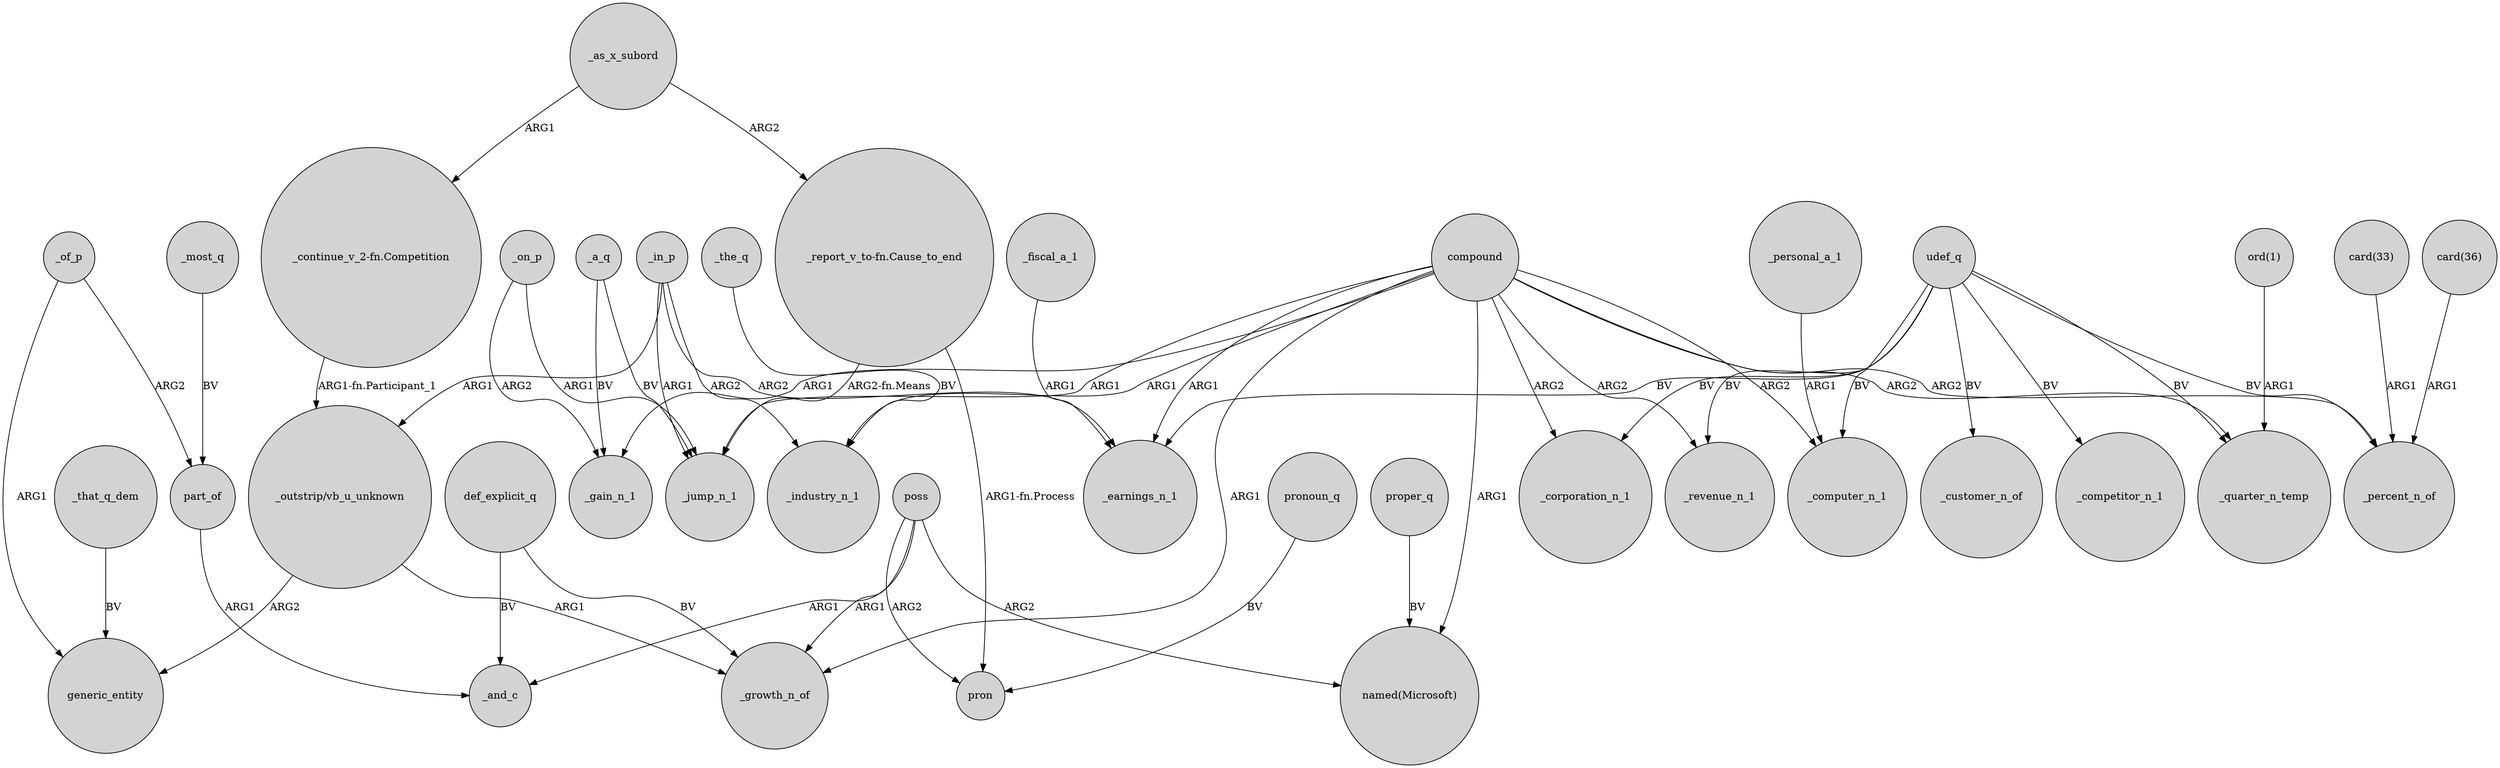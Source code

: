 digraph {
	node [shape=circle style=filled]
	_on_p -> _gain_n_1 [label=ARG2]
	_of_p -> part_of [label=ARG2]
	_a_q -> _jump_n_1 [label=BV]
	"_outstrip/vb_u_unknown" -> generic_entity [label=ARG2]
	_as_x_subord -> "_continue_v_2-fn.Competition" [label=ARG1]
	compound -> _revenue_n_1 [label=ARG2]
	_in_p -> _jump_n_1 [label=ARG1]
	_of_p -> generic_entity [label=ARG1]
	compound -> _computer_n_1 [label=ARG2]
	poss -> _growth_n_of [label=ARG1]
	_as_x_subord -> "_report_v_to-fn.Cause_to_end" [label=ARG2]
	poss -> "named(Microsoft)" [label=ARG2]
	proper_q -> "named(Microsoft)" [label=BV]
	udef_q -> _revenue_n_1 [label=BV]
	compound -> _industry_n_1 [label=ARG1]
	_in_p -> _earnings_n_1 [label=ARG2]
	def_explicit_q -> _and_c [label=BV]
	pronoun_q -> pron [label=BV]
	"_outstrip/vb_u_unknown" -> _growth_n_of [label=ARG1]
	poss -> pron [label=ARG2]
	compound -> _quarter_n_temp [label=ARG2]
	compound -> "named(Microsoft)" [label=ARG1]
	poss -> _and_c [label=ARG1]
	udef_q -> _earnings_n_1 [label=BV]
	_most_q -> part_of [label=BV]
	part_of -> _and_c [label=ARG1]
	udef_q -> _percent_n_of [label=BV]
	compound -> _percent_n_of [label=ARG2]
	_in_p -> _industry_n_1 [label=ARG2]
	udef_q -> _computer_n_1 [label=BV]
	"ord(1)" -> _quarter_n_temp [label=ARG1]
	_a_q -> _gain_n_1 [label=BV]
	_fiscal_a_1 -> _earnings_n_1 [label=ARG1]
	_personal_a_1 -> _computer_n_1 [label=ARG1]
	def_explicit_q -> _growth_n_of [label=BV]
	"card(33)" -> _percent_n_of [label=ARG1]
	udef_q -> _customer_n_of [label=BV]
	udef_q -> _quarter_n_temp [label=BV]
	compound -> _corporation_n_1 [label=ARG2]
	"_continue_v_2-fn.Competition" -> "_outstrip/vb_u_unknown" [label="ARG1-fn.Participant_1"]
	_on_p -> _jump_n_1 [label=ARG1]
	udef_q -> _corporation_n_1 [label=BV]
	compound -> _gain_n_1 [label=ARG1]
	_in_p -> "_outstrip/vb_u_unknown" [label=ARG1]
	"_report_v_to-fn.Cause_to_end" -> _jump_n_1 [label="ARG2-fn.Means"]
	udef_q -> _competitor_n_1 [label=BV]
	compound -> _earnings_n_1 [label=ARG1]
	compound -> _growth_n_of [label=ARG1]
	_that_q_dem -> generic_entity [label=BV]
	"_report_v_to-fn.Cause_to_end" -> pron [label="ARG1-fn.Process"]
	_the_q -> _industry_n_1 [label=BV]
	compound -> _jump_n_1 [label=ARG1]
	"card(36)" -> _percent_n_of [label=ARG1]
}
